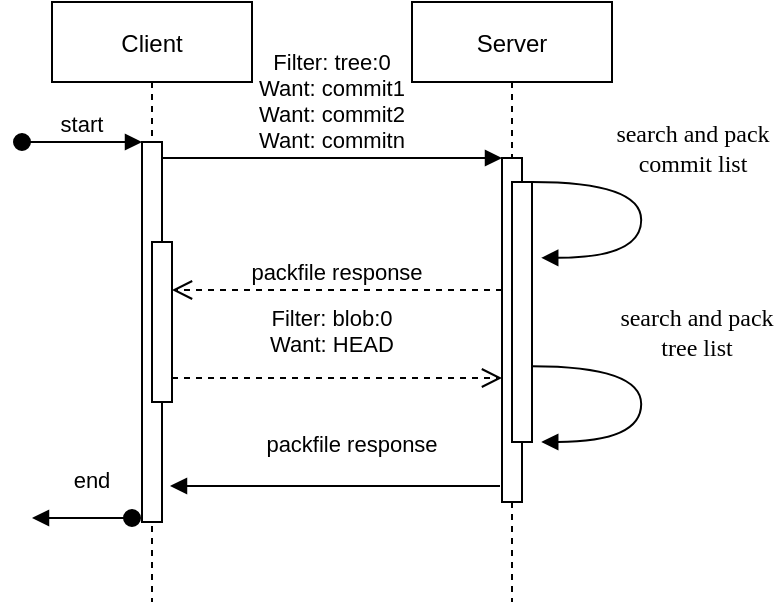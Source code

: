 <mxfile version="14.8.3" type="github">
  <diagram id="kgpKYQtTHZ0yAKxKKP6v" name="Page-1">
    <mxGraphModel dx="954" dy="519" grid="1" gridSize="10" guides="1" tooltips="1" connect="1" arrows="1" fold="1" page="1" pageScale="1" pageWidth="850" pageHeight="1100" math="0" shadow="0">
      <root>
        <mxCell id="0" />
        <mxCell id="1" parent="0" />
        <mxCell id="3nuBFxr9cyL0pnOWT2aG-1" value="Client" style="shape=umlLifeline;perimeter=lifelinePerimeter;container=1;collapsible=0;recursiveResize=0;rounded=0;shadow=0;strokeWidth=1;" parent="1" vertex="1">
          <mxGeometry x="120" y="60" width="100" height="300" as="geometry" />
        </mxCell>
        <mxCell id="3nuBFxr9cyL0pnOWT2aG-2" value="" style="points=[];perimeter=orthogonalPerimeter;rounded=0;shadow=0;strokeWidth=1;" parent="3nuBFxr9cyL0pnOWT2aG-1" vertex="1">
          <mxGeometry x="45" y="70" width="10" height="190" as="geometry" />
        </mxCell>
        <mxCell id="3nuBFxr9cyL0pnOWT2aG-3" value="start" style="verticalAlign=bottom;startArrow=oval;endArrow=block;startSize=8;shadow=0;strokeWidth=1;" parent="3nuBFxr9cyL0pnOWT2aG-1" target="3nuBFxr9cyL0pnOWT2aG-2" edge="1">
          <mxGeometry relative="1" as="geometry">
            <mxPoint x="-15" y="70" as="sourcePoint" />
          </mxGeometry>
        </mxCell>
        <mxCell id="3nuBFxr9cyL0pnOWT2aG-4" value="" style="points=[];perimeter=orthogonalPerimeter;rounded=0;shadow=0;strokeWidth=1;" parent="3nuBFxr9cyL0pnOWT2aG-1" vertex="1">
          <mxGeometry x="50" y="120" width="10" height="80" as="geometry" />
        </mxCell>
        <mxCell id="3nuBFxr9cyL0pnOWT2aG-5" value="Server" style="shape=umlLifeline;perimeter=lifelinePerimeter;container=1;collapsible=0;recursiveResize=0;rounded=0;shadow=0;strokeWidth=1;" parent="1" vertex="1">
          <mxGeometry x="300" y="60" width="100" height="300" as="geometry" />
        </mxCell>
        <mxCell id="3nuBFxr9cyL0pnOWT2aG-6" value="" style="points=[];perimeter=orthogonalPerimeter;rounded=0;shadow=0;strokeWidth=1;" parent="3nuBFxr9cyL0pnOWT2aG-5" vertex="1">
          <mxGeometry x="45" y="78" width="10" height="172" as="geometry" />
        </mxCell>
        <mxCell id="3nuBFxr9cyL0pnOWT2aG-7" value="packfile response" style="verticalAlign=bottom;endArrow=open;dashed=1;endSize=8;shadow=0;strokeWidth=1;" parent="1" edge="1">
          <mxGeometry relative="1" as="geometry">
            <mxPoint x="180" y="204" as="targetPoint" />
            <mxPoint x="345" y="204" as="sourcePoint" />
            <Array as="points">
              <mxPoint x="310" y="204" />
            </Array>
          </mxGeometry>
        </mxCell>
        <mxCell id="3nuBFxr9cyL0pnOWT2aG-8" value="Filter: tree:0&#xa;Want: commit1&#xa;Want: commit2&#xa;Want: commitn" style="verticalAlign=bottom;endArrow=block;entryX=0;entryY=0;shadow=0;strokeWidth=1;" parent="1" source="3nuBFxr9cyL0pnOWT2aG-2" target="3nuBFxr9cyL0pnOWT2aG-6" edge="1">
          <mxGeometry relative="1" as="geometry">
            <mxPoint x="275" y="160" as="sourcePoint" />
          </mxGeometry>
        </mxCell>
        <mxCell id="3nuBFxr9cyL0pnOWT2aG-10" value="Filter: blob:0&#xa;Want: HEAD" style="verticalAlign=bottom;endArrow=open;dashed=1;endSize=8;exitX=1;exitY=0.95;shadow=0;strokeWidth=1;" parent="1" edge="1">
          <mxGeometry x="-0.03" y="8" relative="1" as="geometry">
            <mxPoint x="345" y="248" as="targetPoint" />
            <mxPoint x="180" y="248" as="sourcePoint" />
            <Array as="points">
              <mxPoint x="250" y="248" />
            </Array>
            <mxPoint as="offset" />
          </mxGeometry>
        </mxCell>
        <mxCell id="Pnel3WIn00UdA_z3doVD-3" value="packfile response" style="verticalAlign=bottom;endArrow=block;entryX=1;entryY=0;shadow=0;strokeWidth=1;" edge="1" parent="1">
          <mxGeometry x="-0.103" y="-12" relative="1" as="geometry">
            <mxPoint x="344" y="302" as="sourcePoint" />
            <mxPoint x="179" y="302" as="targetPoint" />
            <mxPoint as="offset" />
            <Array as="points">
              <mxPoint x="259" y="302" />
            </Array>
          </mxGeometry>
        </mxCell>
        <mxCell id="Pnel3WIn00UdA_z3doVD-8" value="end" style="verticalAlign=bottom;startArrow=oval;endArrow=block;startSize=8;shadow=0;strokeWidth=1;" edge="1" parent="1">
          <mxGeometry x="-0.2" y="-10" relative="1" as="geometry">
            <mxPoint x="160" y="318" as="sourcePoint" />
            <mxPoint x="110" y="318" as="targetPoint" />
            <mxPoint as="offset" />
          </mxGeometry>
        </mxCell>
        <mxCell id="Pnel3WIn00UdA_z3doVD-11" value="" style="points=[];perimeter=orthogonalPerimeter;rounded=0;shadow=0;strokeWidth=1;" vertex="1" parent="1">
          <mxGeometry x="350" y="150" width="10" height="130" as="geometry" />
        </mxCell>
        <mxCell id="Pnel3WIn00UdA_z3doVD-15" value="search and pack&lt;br&gt;commit list" style="html=1;verticalAlign=bottom;endArrow=block;labelBackgroundColor=none;fontFamily=Verdana;fontSize=12;elbow=vertical;edgeStyle=orthogonalEdgeStyle;curved=1;entryX=1;entryY=0.286;entryPerimeter=0;exitX=1.038;exitY=0.345;exitPerimeter=0;" edge="1" parent="1">
          <mxGeometry x="-0.233" y="25" relative="1" as="geometry">
            <mxPoint x="360.0" y="150.0" as="sourcePoint" />
            <mxPoint x="364.62" y="187.92" as="targetPoint" />
            <Array as="points">
              <mxPoint x="414.62" y="149.9" />
              <mxPoint x="414.62" y="187.9" />
            </Array>
            <mxPoint as="offset" />
          </mxGeometry>
        </mxCell>
        <mxCell id="Pnel3WIn00UdA_z3doVD-16" value="search and pack&lt;br&gt;tree list" style="html=1;verticalAlign=bottom;endArrow=block;labelBackgroundColor=none;fontFamily=Verdana;fontSize=12;elbow=vertical;edgeStyle=orthogonalEdgeStyle;curved=1;entryX=1;entryY=0.286;entryPerimeter=0;exitX=1.038;exitY=0.345;exitPerimeter=0;" edge="1" parent="1">
          <mxGeometry x="-0.233" y="27" relative="1" as="geometry">
            <mxPoint x="360" y="242.08" as="sourcePoint" />
            <mxPoint x="364.62" y="280.0" as="targetPoint" />
            <Array as="points">
              <mxPoint x="414.62" y="241.98" />
              <mxPoint x="414.62" y="279.98" />
            </Array>
            <mxPoint as="offset" />
          </mxGeometry>
        </mxCell>
      </root>
    </mxGraphModel>
  </diagram>
</mxfile>
